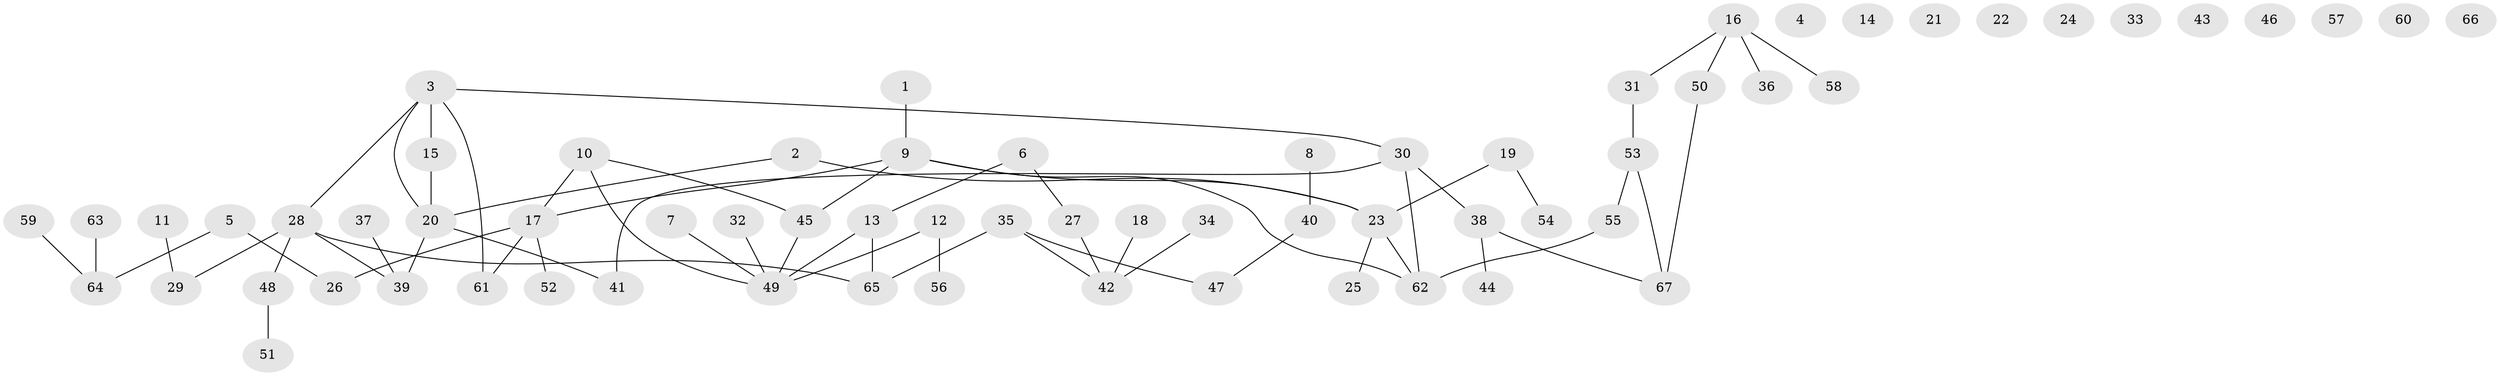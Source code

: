 // coarse degree distribution, {2: 0.19444444444444445, 9: 0.027777777777777776, 1: 0.3611111111111111, 4: 0.08333333333333333, 5: 0.05555555555555555, 3: 0.2777777777777778}
// Generated by graph-tools (version 1.1) at 2025/47/03/04/25 22:47:54]
// undirected, 67 vertices, 67 edges
graph export_dot {
  node [color=gray90,style=filled];
  1;
  2;
  3;
  4;
  5;
  6;
  7;
  8;
  9;
  10;
  11;
  12;
  13;
  14;
  15;
  16;
  17;
  18;
  19;
  20;
  21;
  22;
  23;
  24;
  25;
  26;
  27;
  28;
  29;
  30;
  31;
  32;
  33;
  34;
  35;
  36;
  37;
  38;
  39;
  40;
  41;
  42;
  43;
  44;
  45;
  46;
  47;
  48;
  49;
  50;
  51;
  52;
  53;
  54;
  55;
  56;
  57;
  58;
  59;
  60;
  61;
  62;
  63;
  64;
  65;
  66;
  67;
  1 -- 9;
  2 -- 20;
  2 -- 23;
  3 -- 15;
  3 -- 20;
  3 -- 28;
  3 -- 30;
  3 -- 61;
  5 -- 26;
  5 -- 64;
  6 -- 13;
  6 -- 27;
  7 -- 49;
  8 -- 40;
  9 -- 17;
  9 -- 23;
  9 -- 45;
  9 -- 62;
  10 -- 17;
  10 -- 45;
  10 -- 49;
  11 -- 29;
  12 -- 49;
  12 -- 56;
  13 -- 49;
  13 -- 65;
  15 -- 20;
  16 -- 31;
  16 -- 36;
  16 -- 50;
  16 -- 58;
  17 -- 26;
  17 -- 52;
  17 -- 61;
  18 -- 42;
  19 -- 23;
  19 -- 54;
  20 -- 39;
  20 -- 41;
  23 -- 25;
  23 -- 62;
  27 -- 42;
  28 -- 29;
  28 -- 39;
  28 -- 48;
  28 -- 65;
  30 -- 38;
  30 -- 41;
  30 -- 62;
  31 -- 53;
  32 -- 49;
  34 -- 42;
  35 -- 42;
  35 -- 47;
  35 -- 65;
  37 -- 39;
  38 -- 44;
  38 -- 67;
  40 -- 47;
  45 -- 49;
  48 -- 51;
  50 -- 67;
  53 -- 55;
  53 -- 67;
  55 -- 62;
  59 -- 64;
  63 -- 64;
}
